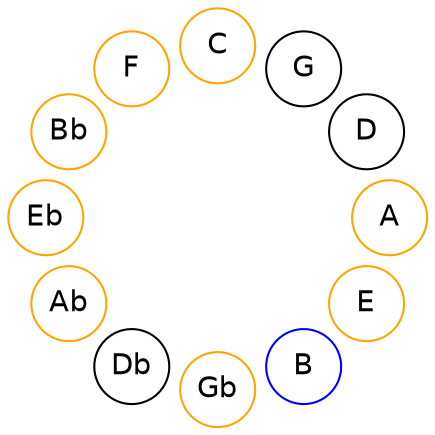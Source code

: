 
graph {

layout = circo;
mindist = .1

node [shape = circle, fontname = Helvetica, margin = 0]
edge [style=invis]

subgraph 1 {
	E -- B -- Gb -- Db -- Ab -- Eb -- Bb -- F -- C -- G -- D -- A -- E
}

E [color=orange];
B [color=blue];
Gb [color=orange];
Ab [color=orange];
Eb [color=orange];
Bb [color=orange];
F [color=orange];
C [color=orange];
A [color=orange];
}
